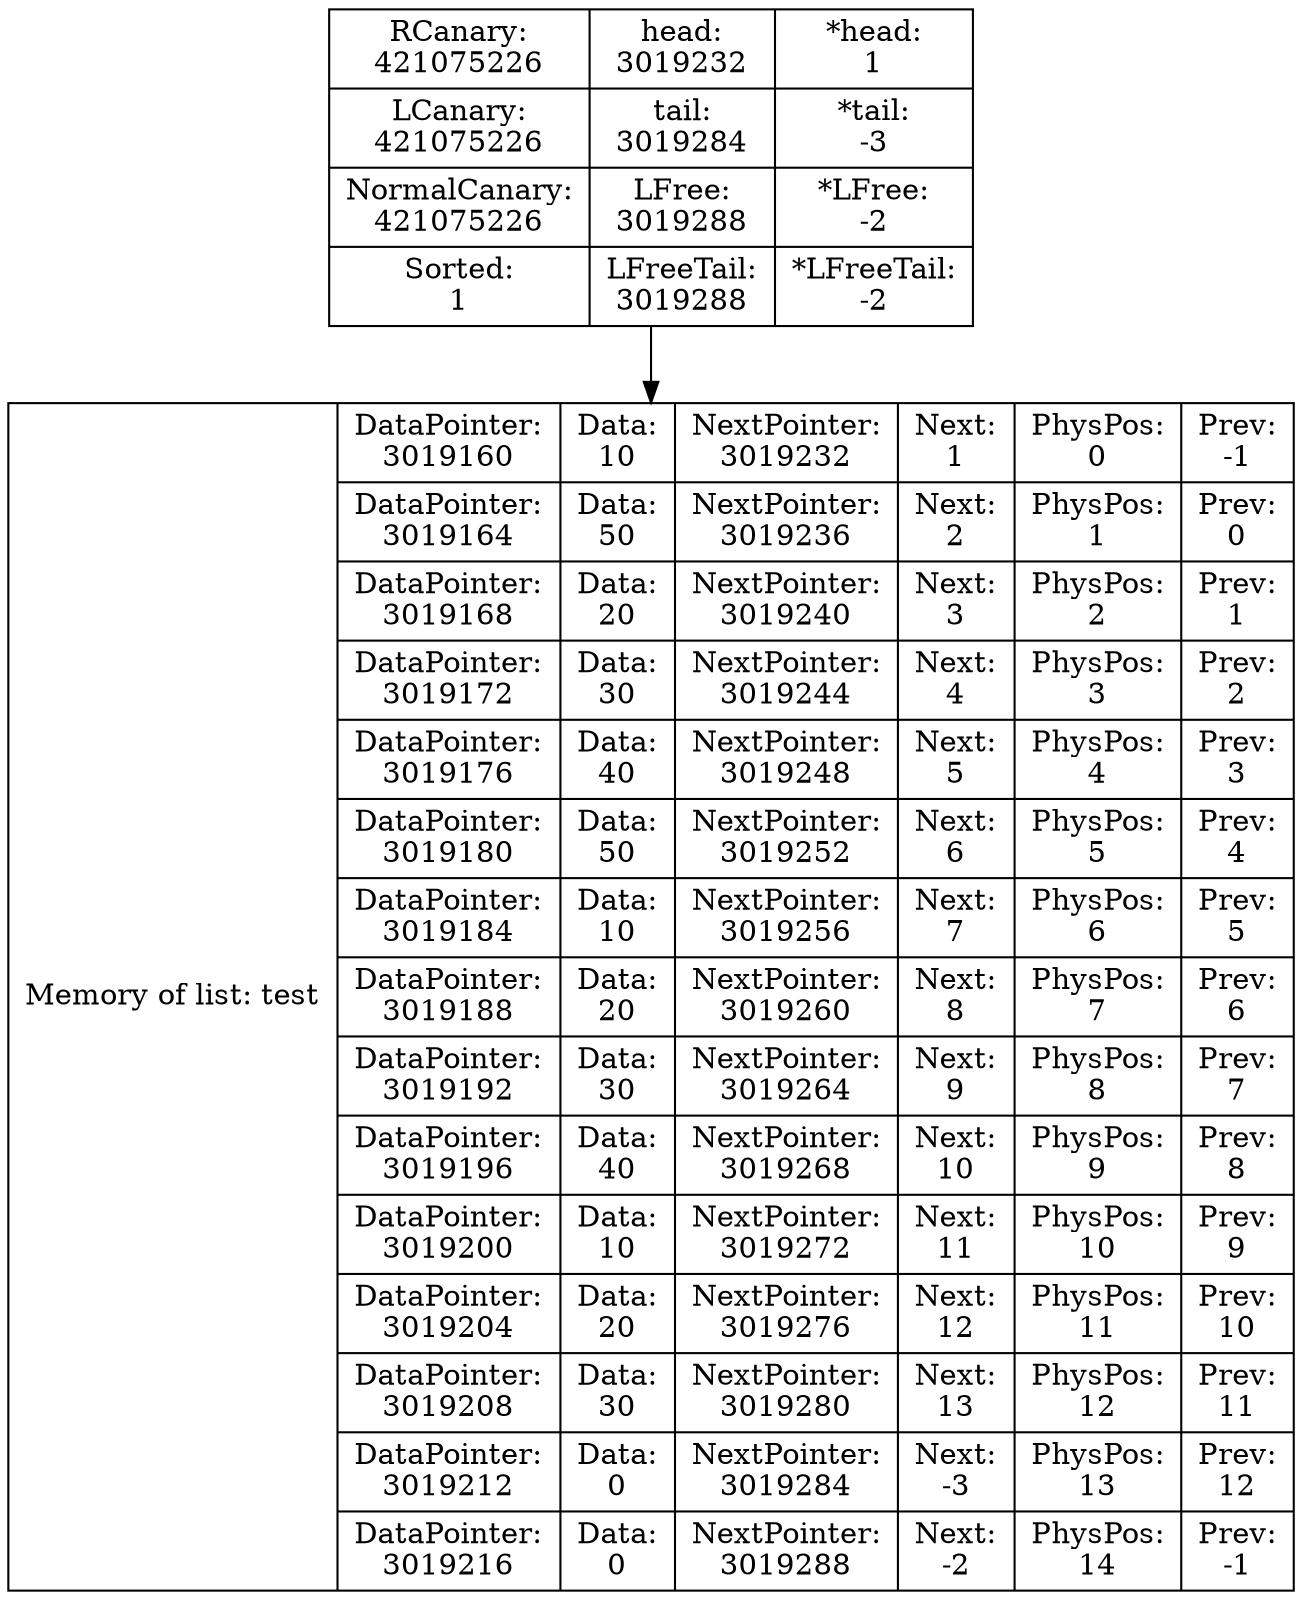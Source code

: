 digraph G{
data [shape=record,label="{Memory of list: test} | {{DataPointer:\n3019160 | Data:\n10 | NextPointer:\n3019232 | Next:\n1 | PhysPos:\n0 | Prev:\n-1}
| {DataPointer:\n3019164 | Data:\n50 | NextPointer:\n3019236 | Next:\n2 | PhysPos:\n1 | Prev:\n0}
| {DataPointer:\n3019168 | Data:\n20 | NextPointer:\n3019240 | Next:\n3 | PhysPos:\n2 | Prev:\n1}
| {DataPointer:\n3019172 | Data:\n30 | NextPointer:\n3019244 | Next:\n4 | PhysPos:\n3 | Prev:\n2}
| {DataPointer:\n3019176 | Data:\n40 | NextPointer:\n3019248 | Next:\n5 | PhysPos:\n4 | Prev:\n3}
| {DataPointer:\n3019180 | Data:\n50 | NextPointer:\n3019252 | Next:\n6 | PhysPos:\n5 | Prev:\n4}
| {DataPointer:\n3019184 | Data:\n10 | NextPointer:\n3019256 | Next:\n7 | PhysPos:\n6 | Prev:\n5}
| {DataPointer:\n3019188 | Data:\n20 | NextPointer:\n3019260 | Next:\n8 | PhysPos:\n7 | Prev:\n6}
| {DataPointer:\n3019192 | Data:\n30 | NextPointer:\n3019264 | Next:\n9 | PhysPos:\n8 | Prev:\n7}
| {DataPointer:\n3019196 | Data:\n40 | NextPointer:\n3019268 | Next:\n10 | PhysPos:\n9 | Prev:\n8}
| {DataPointer:\n3019200 | Data:\n10 | NextPointer:\n3019272 | Next:\n11 | PhysPos:\n10 | Prev:\n9}
| {DataPointer:\n3019204 | Data:\n20 | NextPointer:\n3019276 | Next:\n12 | PhysPos:\n11 | Prev:\n10}
| {DataPointer:\n3019208 | Data:\n30 | NextPointer:\n3019280 | Next:\n13 | PhysPos:\n12 | Prev:\n11}
| {DataPointer:\n3019212 | Data:\n0 | NextPointer:\n3019284 | Next:\n-3 | PhysPos:\n13 | Prev:\n12}
| {DataPointer:\n3019216 | Data:\n0 | NextPointer:\n3019288 | Next:\n-2 | PhysPos:\n14 | Prev:\n-1}
}"];
Shild [shape=record,label="{ RCanary:\n421075226 | LCanary:\n421075226  | NormalCanary:\n421075226 | Sorted:\n1 } | { head:\n3019232 | tail:\n3019284 | LFree:\n3019288 | LFreeTail:\n3019288} | { *head:\n1 | *tail:\n-3 | *LFree:\n-2 | *LFreeTail:\n-2}"];
Shild->data
}
